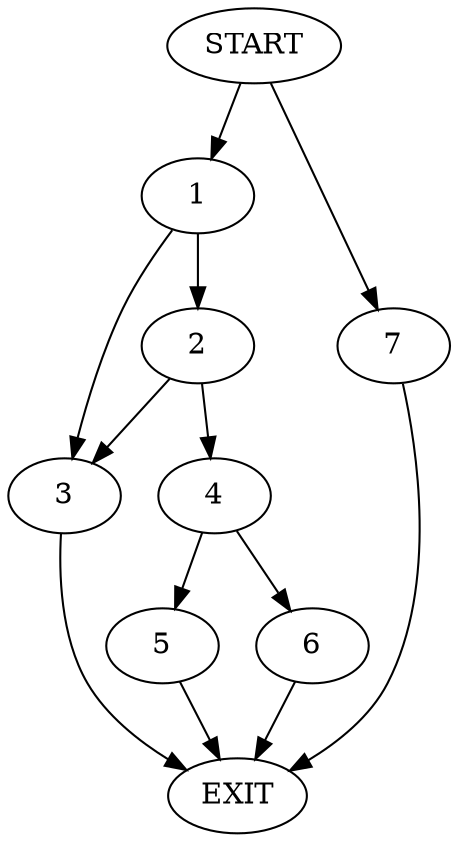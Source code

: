 digraph {
0 [label="START"]
8 [label="EXIT"]
0 -> 1
1 -> 2
1 -> 3
2 -> 4
2 -> 3
3 -> 8
4 -> 5
4 -> 6
5 -> 8
6 -> 8
0 -> 7
7 -> 8
}
